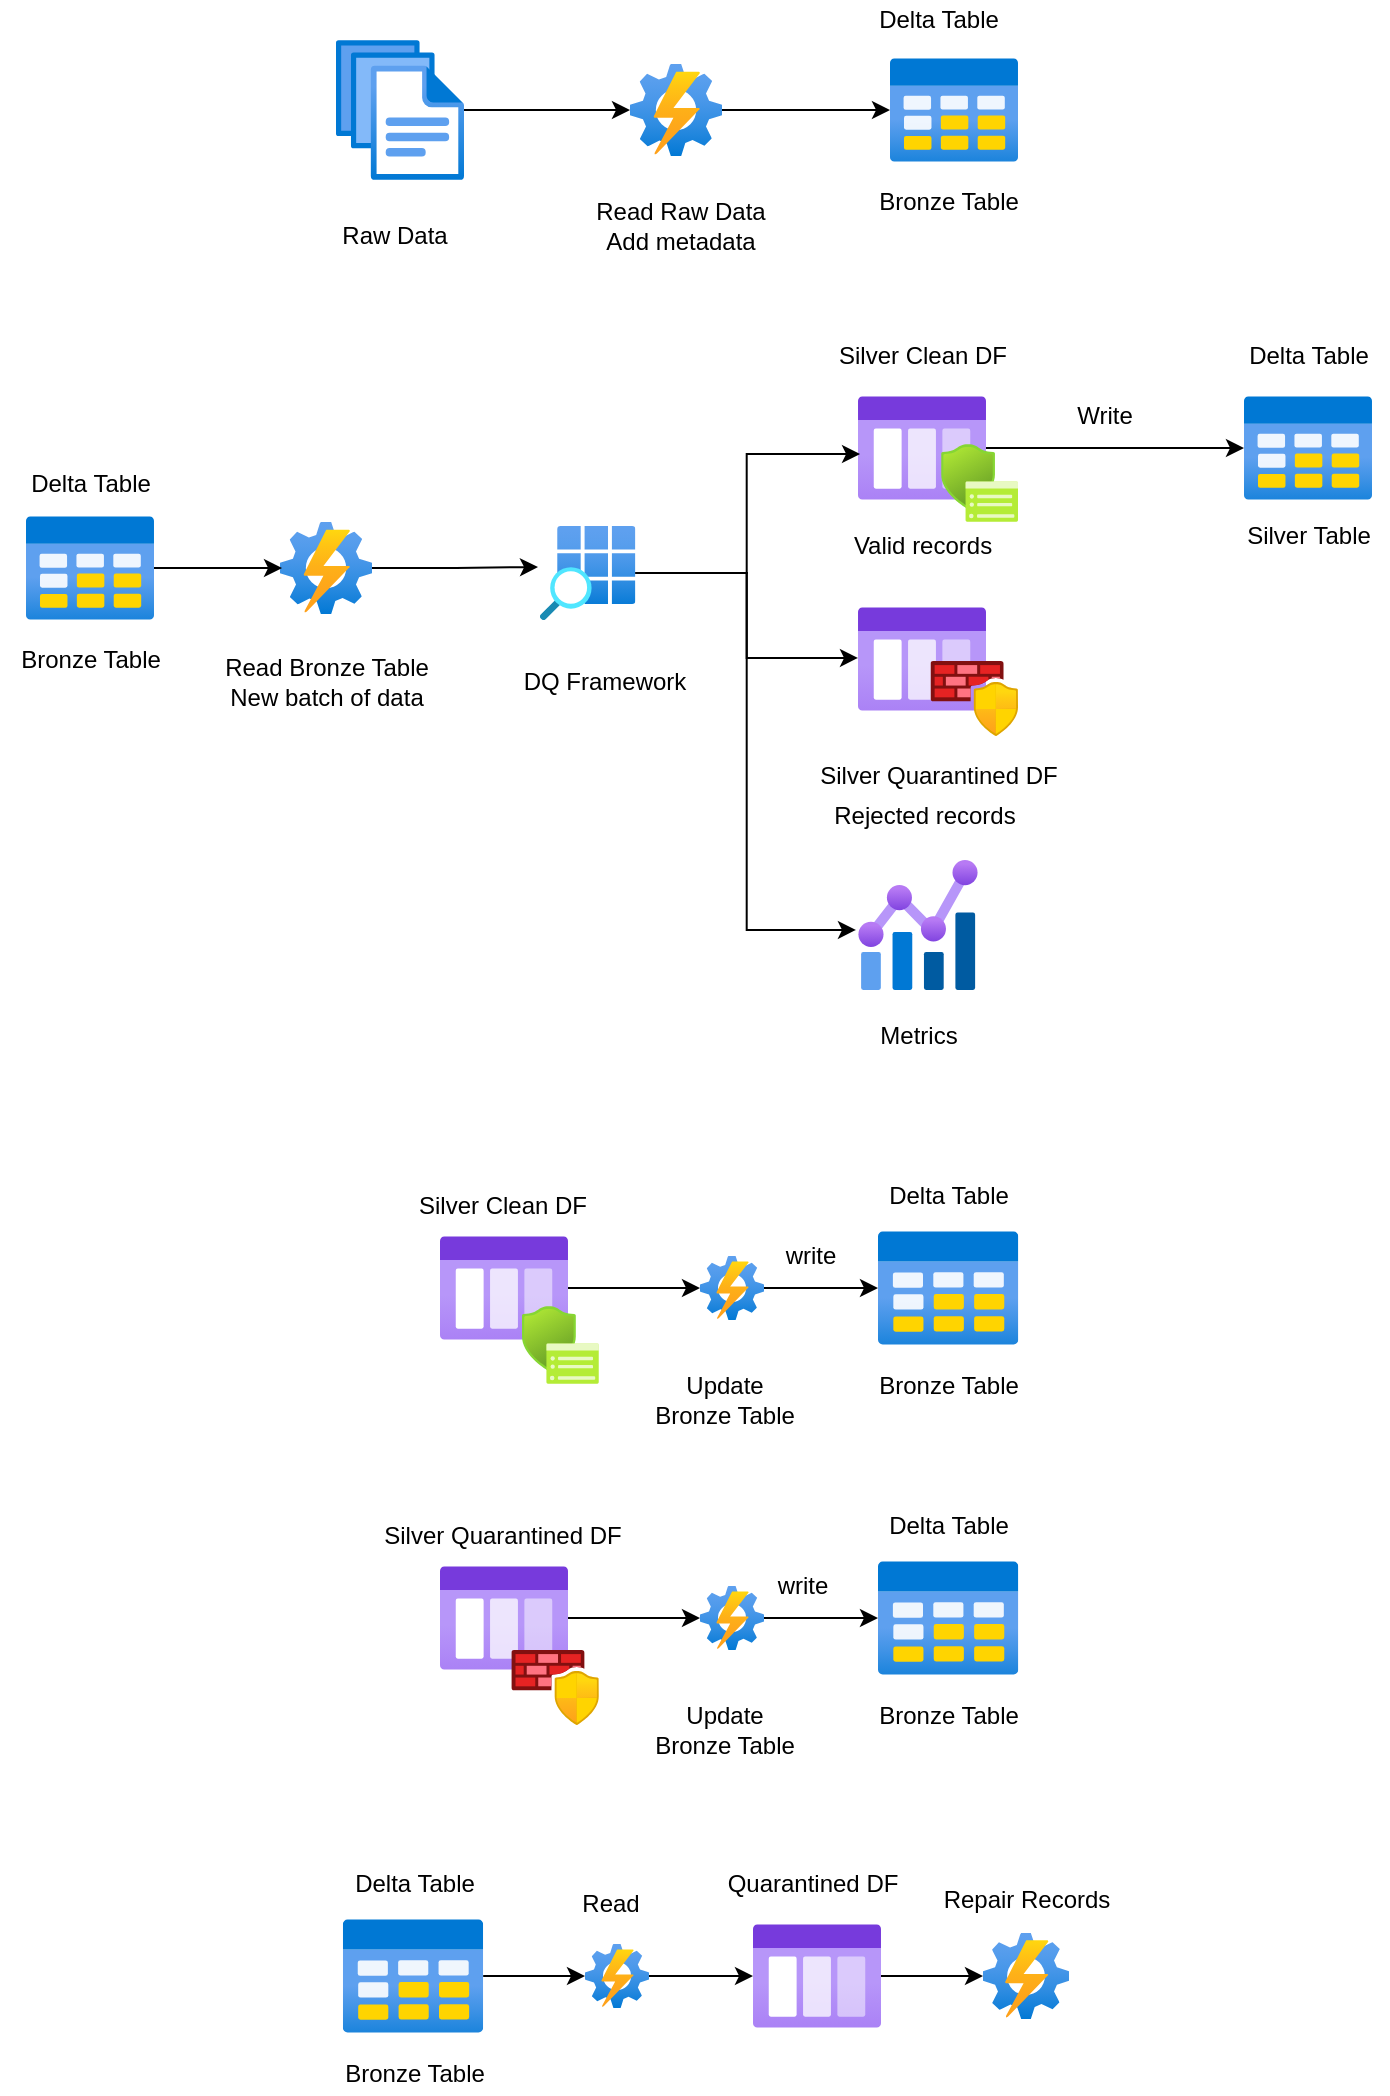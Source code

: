 <mxfile version="13.10.0" type="github">
  <diagram name="Page-1" id="c7558073-3199-34d8-9f00-42111426c3f3">
    <mxGraphModel dx="3566" dy="864" grid="1" gridSize="10" guides="1" tooltips="1" connect="1" arrows="1" fold="1" page="1" pageScale="1" pageWidth="826" pageHeight="1169" background="#ffffff" math="0" shadow="0">
      <root>
        <mxCell id="0" />
        <mxCell id="1" parent="0" />
        <mxCell id="dKGaRJhlv34UxvKMKv84-105" style="edgeStyle=orthogonalEdgeStyle;rounded=0;orthogonalLoop=1;jettySize=auto;html=1;" edge="1" parent="1" source="dKGaRJhlv34UxvKMKv84-98" target="dKGaRJhlv34UxvKMKv84-99">
          <mxGeometry relative="1" as="geometry" />
        </mxCell>
        <mxCell id="dKGaRJhlv34UxvKMKv84-98" value="" style="aspect=fixed;html=1;points=[];align=center;image;fontSize=12;image=img/lib/azure2/general/Files.svg;" vertex="1" parent="1">
          <mxGeometry x="196" y="142" width="64" height="70" as="geometry" />
        </mxCell>
        <mxCell id="dKGaRJhlv34UxvKMKv84-118" style="edgeStyle=orthogonalEdgeStyle;rounded=0;orthogonalLoop=1;jettySize=auto;html=1;" edge="1" parent="1" source="dKGaRJhlv34UxvKMKv84-99" target="dKGaRJhlv34UxvKMKv84-117">
          <mxGeometry relative="1" as="geometry" />
        </mxCell>
        <mxCell id="dKGaRJhlv34UxvKMKv84-99" value="" style="aspect=fixed;html=1;points=[];align=center;image;fontSize=12;image=img/lib/azure2/management_governance/Automation_Accounts.svg;" vertex="1" parent="1">
          <mxGeometry x="343" y="154" width="46" height="46" as="geometry" />
        </mxCell>
        <mxCell id="dKGaRJhlv34UxvKMKv84-102" value="Raw Data" style="text;html=1;align=center;verticalAlign=middle;resizable=0;points=[];autosize=1;" vertex="1" parent="1">
          <mxGeometry x="190" y="230" width="70" height="20" as="geometry" />
        </mxCell>
        <mxCell id="dKGaRJhlv34UxvKMKv84-103" value="&lt;div&gt;Read Raw Data&lt;/div&gt;&lt;div&gt;Add metadata&lt;br&gt;&lt;/div&gt;" style="text;html=1;align=center;verticalAlign=middle;resizable=0;points=[];autosize=1;" vertex="1" parent="1">
          <mxGeometry x="318" y="220" width="100" height="30" as="geometry" />
        </mxCell>
        <mxCell id="dKGaRJhlv34UxvKMKv84-104" value="Bronze Table" style="text;html=1;align=center;verticalAlign=middle;resizable=0;points=[];autosize=1;" vertex="1" parent="1">
          <mxGeometry x="457" y="213" width="90" height="20" as="geometry" />
        </mxCell>
        <mxCell id="dKGaRJhlv34UxvKMKv84-131" style="edgeStyle=orthogonalEdgeStyle;rounded=0;orthogonalLoop=1;jettySize=auto;html=1;" edge="1" parent="1" source="dKGaRJhlv34UxvKMKv84-107" target="dKGaRJhlv34UxvKMKv84-130">
          <mxGeometry relative="1" as="geometry" />
        </mxCell>
        <mxCell id="dKGaRJhlv34UxvKMKv84-107" value="" style="aspect=fixed;html=1;points=[];align=center;image;fontSize=12;image=img/lib/azure2/general/Storage_Queue.svg;" vertex="1" parent="1">
          <mxGeometry x="457" y="320" width="64" height="52" as="geometry" />
        </mxCell>
        <mxCell id="dKGaRJhlv34UxvKMKv84-109" value="Delta Table" style="text;html=1;align=center;verticalAlign=middle;resizable=0;points=[];autosize=1;" vertex="1" parent="1">
          <mxGeometry x="457" y="122" width="80" height="20" as="geometry" />
        </mxCell>
        <mxCell id="dKGaRJhlv34UxvKMKv84-123" style="edgeStyle=orthogonalEdgeStyle;rounded=0;orthogonalLoop=1;jettySize=auto;html=1;entryX=0.016;entryY=0.558;entryDx=0;entryDy=0;entryPerimeter=0;" edge="1" parent="1" source="dKGaRJhlv34UxvKMKv84-111" target="dKGaRJhlv34UxvKMKv84-107">
          <mxGeometry relative="1" as="geometry" />
        </mxCell>
        <mxCell id="dKGaRJhlv34UxvKMKv84-124" style="edgeStyle=orthogonalEdgeStyle;rounded=0;orthogonalLoop=1;jettySize=auto;html=1;entryX=0;entryY=0.49;entryDx=0;entryDy=0;entryPerimeter=0;" edge="1" parent="1" source="dKGaRJhlv34UxvKMKv84-111" target="dKGaRJhlv34UxvKMKv84-122">
          <mxGeometry relative="1" as="geometry" />
        </mxCell>
        <mxCell id="dKGaRJhlv34UxvKMKv84-160" style="edgeStyle=orthogonalEdgeStyle;rounded=0;orthogonalLoop=1;jettySize=auto;html=1;entryX=-0.017;entryY=0.538;entryDx=0;entryDy=0;entryPerimeter=0;" edge="1" parent="1" source="dKGaRJhlv34UxvKMKv84-111" target="dKGaRJhlv34UxvKMKv84-159">
          <mxGeometry relative="1" as="geometry" />
        </mxCell>
        <mxCell id="dKGaRJhlv34UxvKMKv84-111" value="" style="aspect=fixed;html=1;points=[];align=center;image;fontSize=12;image=img/lib/azure2/general/Search_Grid.svg;" vertex="1" parent="1">
          <mxGeometry x="298" y="385" width="47.7" height="47" as="geometry" />
        </mxCell>
        <mxCell id="dKGaRJhlv34UxvKMKv84-115" style="edgeStyle=orthogonalEdgeStyle;rounded=0;orthogonalLoop=1;jettySize=auto;html=1;entryX=-0.021;entryY=0.436;entryDx=0;entryDy=0;entryPerimeter=0;" edge="1" parent="1" source="dKGaRJhlv34UxvKMKv84-112" target="dKGaRJhlv34UxvKMKv84-111">
          <mxGeometry relative="1" as="geometry" />
        </mxCell>
        <mxCell id="dKGaRJhlv34UxvKMKv84-112" value="" style="aspect=fixed;html=1;points=[];align=center;image;fontSize=12;image=img/lib/azure2/management_governance/Automation_Accounts.svg;" vertex="1" parent="1">
          <mxGeometry x="168" y="383" width="46" height="46" as="geometry" />
        </mxCell>
        <mxCell id="dKGaRJhlv34UxvKMKv84-114" value="&lt;div&gt;Read Bronze Table&lt;/div&gt;&lt;div&gt;New batch of data&lt;br&gt;&lt;/div&gt;" style="text;html=1;align=center;verticalAlign=middle;resizable=0;points=[];autosize=1;" vertex="1" parent="1">
          <mxGeometry x="131" y="447.5" width="120" height="30" as="geometry" />
        </mxCell>
        <mxCell id="dKGaRJhlv34UxvKMKv84-116" value="&lt;div&gt;DQ Framework&lt;/div&gt;" style="text;html=1;align=center;verticalAlign=middle;resizable=0;points=[];autosize=1;" vertex="1" parent="1">
          <mxGeometry x="280" y="452.5" width="100" height="20" as="geometry" />
        </mxCell>
        <mxCell id="dKGaRJhlv34UxvKMKv84-117" value="" style="aspect=fixed;html=1;points=[];align=center;image;fontSize=12;image=img/lib/azure2/general/Table.svg;" vertex="1" parent="1">
          <mxGeometry x="473" y="151" width="64" height="52" as="geometry" />
        </mxCell>
        <mxCell id="dKGaRJhlv34UxvKMKv84-120" style="edgeStyle=orthogonalEdgeStyle;rounded=0;orthogonalLoop=1;jettySize=auto;html=1;entryX=0.022;entryY=0.5;entryDx=0;entryDy=0;entryPerimeter=0;" edge="1" parent="1" source="dKGaRJhlv34UxvKMKv84-119" target="dKGaRJhlv34UxvKMKv84-112">
          <mxGeometry relative="1" as="geometry" />
        </mxCell>
        <mxCell id="dKGaRJhlv34UxvKMKv84-119" value="" style="aspect=fixed;html=1;points=[];align=center;image;fontSize=12;image=img/lib/azure2/general/Table.svg;" vertex="1" parent="1">
          <mxGeometry x="41" y="380" width="64" height="52" as="geometry" />
        </mxCell>
        <mxCell id="dKGaRJhlv34UxvKMKv84-121" value="Bronze Table" style="text;html=1;align=center;verticalAlign=middle;resizable=0;points=[];autosize=1;" vertex="1" parent="1">
          <mxGeometry x="28" y="441.5" width="90" height="20" as="geometry" />
        </mxCell>
        <mxCell id="dKGaRJhlv34UxvKMKv84-122" value="" style="aspect=fixed;html=1;points=[];align=center;image;fontSize=12;image=img/lib/azure2/general/Storage_Queue.svg;" vertex="1" parent="1">
          <mxGeometry x="457" y="425.5" width="64" height="52" as="geometry" />
        </mxCell>
        <mxCell id="dKGaRJhlv34UxvKMKv84-125" value="" style="aspect=fixed;html=1;points=[];align=center;image;fontSize=12;image=img/lib/azure2/networking/Azure_Firewall_Manager.svg;" vertex="1" parent="1">
          <mxGeometry x="493.25" y="452.5" width="43.75" height="37.5" as="geometry" />
        </mxCell>
        <mxCell id="dKGaRJhlv34UxvKMKv84-126" value="" style="aspect=fixed;html=1;points=[];align=center;image;fontSize=12;image=img/lib/azure2/intune/Device_Security_Google.svg;" vertex="1" parent="1">
          <mxGeometry x="498.57" y="344" width="38.43" height="39" as="geometry" />
        </mxCell>
        <mxCell id="dKGaRJhlv34UxvKMKv84-127" value="Valid records" style="text;html=1;align=center;verticalAlign=middle;resizable=0;points=[];autosize=1;" vertex="1" parent="1">
          <mxGeometry x="449" y="385" width="80" height="20" as="geometry" />
        </mxCell>
        <mxCell id="dKGaRJhlv34UxvKMKv84-128" value="Silver Quarantined DF" style="text;html=1;align=center;verticalAlign=middle;resizable=0;points=[];autosize=1;" vertex="1" parent="1">
          <mxGeometry x="432" y="500" width="130" height="20" as="geometry" />
        </mxCell>
        <mxCell id="dKGaRJhlv34UxvKMKv84-129" value="Silver Clean DF" style="text;html=1;align=center;verticalAlign=middle;resizable=0;points=[];autosize=1;" vertex="1" parent="1">
          <mxGeometry x="439" y="290" width="100" height="20" as="geometry" />
        </mxCell>
        <mxCell id="dKGaRJhlv34UxvKMKv84-130" value="" style="aspect=fixed;html=1;points=[];align=center;image;fontSize=12;image=img/lib/azure2/general/Table.svg;" vertex="1" parent="1">
          <mxGeometry x="650" y="320" width="64" height="52" as="geometry" />
        </mxCell>
        <mxCell id="dKGaRJhlv34UxvKMKv84-132" value="Write " style="text;html=1;align=center;verticalAlign=middle;resizable=0;points=[];autosize=1;" vertex="1" parent="1">
          <mxGeometry x="560" y="320" width="40" height="20" as="geometry" />
        </mxCell>
        <mxCell id="dKGaRJhlv34UxvKMKv84-133" value="Silver Table" style="text;html=1;align=center;verticalAlign=middle;resizable=0;points=[];autosize=1;" vertex="1" parent="1">
          <mxGeometry x="642" y="380" width="80" height="20" as="geometry" />
        </mxCell>
        <mxCell id="dKGaRJhlv34UxvKMKv84-134" value="Delta Table" style="text;html=1;align=center;verticalAlign=middle;resizable=0;points=[];autosize=1;" vertex="1" parent="1">
          <mxGeometry x="642" y="290" width="80" height="20" as="geometry" />
        </mxCell>
        <mxCell id="dKGaRJhlv34UxvKMKv84-135" value="Rejected records" style="text;html=1;align=center;verticalAlign=middle;resizable=0;points=[];autosize=1;" vertex="1" parent="1">
          <mxGeometry x="435" y="520" width="110" height="20" as="geometry" />
        </mxCell>
        <mxCell id="dKGaRJhlv34UxvKMKv84-140" style="edgeStyle=orthogonalEdgeStyle;rounded=0;orthogonalLoop=1;jettySize=auto;html=1;" edge="1" parent="1" source="dKGaRJhlv34UxvKMKv84-136" target="dKGaRJhlv34UxvKMKv84-138">
          <mxGeometry relative="1" as="geometry" />
        </mxCell>
        <mxCell id="dKGaRJhlv34UxvKMKv84-136" value="" style="aspect=fixed;html=1;points=[];align=center;image;fontSize=12;image=img/lib/azure2/general/Storage_Queue.svg;" vertex="1" parent="1">
          <mxGeometry x="248" y="740" width="64" height="52" as="geometry" />
        </mxCell>
        <mxCell id="dKGaRJhlv34UxvKMKv84-137" value="Silver Clean DF" style="text;html=1;align=center;verticalAlign=middle;resizable=0;points=[];autosize=1;" vertex="1" parent="1">
          <mxGeometry x="229" y="715" width="100" height="20" as="geometry" />
        </mxCell>
        <mxCell id="dKGaRJhlv34UxvKMKv84-141" style="edgeStyle=orthogonalEdgeStyle;rounded=0;orthogonalLoop=1;jettySize=auto;html=1;" edge="1" parent="1" source="dKGaRJhlv34UxvKMKv84-138" target="dKGaRJhlv34UxvKMKv84-139">
          <mxGeometry relative="1" as="geometry" />
        </mxCell>
        <mxCell id="dKGaRJhlv34UxvKMKv84-138" value="" style="aspect=fixed;html=1;points=[];align=center;image;fontSize=12;image=img/lib/azure2/management_governance/Automation_Accounts.svg;" vertex="1" parent="1">
          <mxGeometry x="378" y="750" width="32" height="32" as="geometry" />
        </mxCell>
        <mxCell id="dKGaRJhlv34UxvKMKv84-139" value="" style="aspect=fixed;html=1;points=[];align=center;image;fontSize=12;image=img/lib/azure2/general/Table.svg;" vertex="1" parent="1">
          <mxGeometry x="467" y="737.5" width="70.15" height="57" as="geometry" />
        </mxCell>
        <mxCell id="dKGaRJhlv34UxvKMKv84-142" value="Bronze Table" style="text;html=1;align=center;verticalAlign=middle;resizable=0;points=[];autosize=1;" vertex="1" parent="1">
          <mxGeometry x="457.07" y="805" width="90" height="20" as="geometry" />
        </mxCell>
        <mxCell id="dKGaRJhlv34UxvKMKv84-144" value="Delta Table" style="text;html=1;align=center;verticalAlign=middle;resizable=0;points=[];autosize=1;" vertex="1" parent="1">
          <mxGeometry x="462.07" y="710" width="80" height="20" as="geometry" />
        </mxCell>
        <mxCell id="dKGaRJhlv34UxvKMKv84-145" value="Delta Table" style="text;html=1;align=center;verticalAlign=middle;resizable=0;points=[];autosize=1;" vertex="1" parent="1">
          <mxGeometry x="33" y="353.5" width="80" height="20" as="geometry" />
        </mxCell>
        <mxCell id="dKGaRJhlv34UxvKMKv84-146" value="&lt;div&gt;Update &lt;br&gt;&lt;/div&gt;&lt;div&gt;Bronze Table&lt;br&gt;&lt;/div&gt;" style="text;html=1;align=center;verticalAlign=middle;resizable=0;points=[];autosize=1;" vertex="1" parent="1">
          <mxGeometry x="345" y="807" width="90" height="30" as="geometry" />
        </mxCell>
        <mxCell id="dKGaRJhlv34UxvKMKv84-147" value="" style="aspect=fixed;html=1;points=[];align=center;image;fontSize=12;image=img/lib/azure2/intune/Device_Security_Google.svg;" vertex="1" parent="1">
          <mxGeometry x="289" y="775" width="38.43" height="39" as="geometry" />
        </mxCell>
        <mxCell id="dKGaRJhlv34UxvKMKv84-148" style="edgeStyle=orthogonalEdgeStyle;rounded=0;orthogonalLoop=1;jettySize=auto;html=1;" edge="1" source="dKGaRJhlv34UxvKMKv84-149" target="dKGaRJhlv34UxvKMKv84-152" parent="1">
          <mxGeometry relative="1" as="geometry" />
        </mxCell>
        <mxCell id="dKGaRJhlv34UxvKMKv84-149" value="" style="aspect=fixed;html=1;points=[];align=center;image;fontSize=12;image=img/lib/azure2/general/Storage_Queue.svg;" vertex="1" parent="1">
          <mxGeometry x="248" y="905" width="64" height="52" as="geometry" />
        </mxCell>
        <mxCell id="dKGaRJhlv34UxvKMKv84-150" value="Silver Quarantined DF" style="text;html=1;align=center;verticalAlign=middle;resizable=0;points=[];autosize=1;" vertex="1" parent="1">
          <mxGeometry x="214" y="880" width="130" height="20" as="geometry" />
        </mxCell>
        <mxCell id="dKGaRJhlv34UxvKMKv84-151" style="edgeStyle=orthogonalEdgeStyle;rounded=0;orthogonalLoop=1;jettySize=auto;html=1;" edge="1" source="dKGaRJhlv34UxvKMKv84-152" target="dKGaRJhlv34UxvKMKv84-153" parent="1">
          <mxGeometry relative="1" as="geometry" />
        </mxCell>
        <mxCell id="dKGaRJhlv34UxvKMKv84-152" value="" style="aspect=fixed;html=1;points=[];align=center;image;fontSize=12;image=img/lib/azure2/management_governance/Automation_Accounts.svg;" vertex="1" parent="1">
          <mxGeometry x="378" y="915" width="32" height="32" as="geometry" />
        </mxCell>
        <mxCell id="dKGaRJhlv34UxvKMKv84-153" value="" style="aspect=fixed;html=1;points=[];align=center;image;fontSize=12;image=img/lib/azure2/general/Table.svg;" vertex="1" parent="1">
          <mxGeometry x="467" y="902.5" width="70.15" height="57" as="geometry" />
        </mxCell>
        <mxCell id="dKGaRJhlv34UxvKMKv84-154" value="Bronze Table" style="text;html=1;align=center;verticalAlign=middle;resizable=0;points=[];autosize=1;" vertex="1" parent="1">
          <mxGeometry x="457.07" y="970" width="90" height="20" as="geometry" />
        </mxCell>
        <mxCell id="dKGaRJhlv34UxvKMKv84-155" value="Delta Table" style="text;html=1;align=center;verticalAlign=middle;resizable=0;points=[];autosize=1;" vertex="1" parent="1">
          <mxGeometry x="462.07" y="875" width="80" height="20" as="geometry" />
        </mxCell>
        <mxCell id="dKGaRJhlv34UxvKMKv84-156" value="&lt;div&gt;Update &lt;br&gt;&lt;/div&gt;&lt;div&gt;Bronze Table&lt;br&gt;&lt;/div&gt;" style="text;html=1;align=center;verticalAlign=middle;resizable=0;points=[];autosize=1;" vertex="1" parent="1">
          <mxGeometry x="345" y="972" width="90" height="30" as="geometry" />
        </mxCell>
        <mxCell id="dKGaRJhlv34UxvKMKv84-158" value="" style="aspect=fixed;html=1;points=[];align=center;image;fontSize=12;image=img/lib/azure2/networking/Azure_Firewall_Manager.svg;" vertex="1" parent="1">
          <mxGeometry x="283.68" y="947" width="43.75" height="37.5" as="geometry" />
        </mxCell>
        <mxCell id="dKGaRJhlv34UxvKMKv84-159" value="" style="aspect=fixed;html=1;points=[];align=center;image;fontSize=12;image=img/lib/azure2/management_governance/Metrics.svg;" vertex="1" parent="1">
          <mxGeometry x="457" y="552" width="60" height="65" as="geometry" />
        </mxCell>
        <mxCell id="dKGaRJhlv34UxvKMKv84-161" value="Metrics" style="text;html=1;align=center;verticalAlign=middle;resizable=0;points=[];autosize=1;" vertex="1" parent="1">
          <mxGeometry x="462" y="630" width="50" height="20" as="geometry" />
        </mxCell>
        <mxCell id="dKGaRJhlv34UxvKMKv84-162" value="write" style="text;html=1;align=center;verticalAlign=middle;resizable=0;points=[];autosize=1;" vertex="1" parent="1">
          <mxGeometry x="413" y="740" width="40" height="20" as="geometry" />
        </mxCell>
        <mxCell id="dKGaRJhlv34UxvKMKv84-163" value="write" style="text;html=1;align=center;verticalAlign=middle;resizable=0;points=[];autosize=1;" vertex="1" parent="1">
          <mxGeometry x="409" y="905" width="40" height="20" as="geometry" />
        </mxCell>
        <mxCell id="dKGaRJhlv34UxvKMKv84-172" style="edgeStyle=orthogonalEdgeStyle;rounded=0;orthogonalLoop=1;jettySize=auto;html=1;" edge="1" parent="1" source="dKGaRJhlv34UxvKMKv84-165" target="dKGaRJhlv34UxvKMKv84-169">
          <mxGeometry relative="1" as="geometry" />
        </mxCell>
        <mxCell id="dKGaRJhlv34UxvKMKv84-165" value="" style="aspect=fixed;html=1;points=[];align=center;image;fontSize=12;image=img/lib/azure2/management_governance/Automation_Accounts.svg;" vertex="1" parent="1">
          <mxGeometry x="320.5" y="1094" width="32" height="32" as="geometry" />
        </mxCell>
        <mxCell id="dKGaRJhlv34UxvKMKv84-170" style="edgeStyle=orthogonalEdgeStyle;rounded=0;orthogonalLoop=1;jettySize=auto;html=1;" edge="1" parent="1" source="dKGaRJhlv34UxvKMKv84-166" target="dKGaRJhlv34UxvKMKv84-165">
          <mxGeometry relative="1" as="geometry" />
        </mxCell>
        <mxCell id="dKGaRJhlv34UxvKMKv84-166" value="" style="aspect=fixed;html=1;points=[];align=center;image;fontSize=12;image=img/lib/azure2/general/Table.svg;" vertex="1" parent="1">
          <mxGeometry x="199.43" y="1081.5" width="70.15" height="57" as="geometry" />
        </mxCell>
        <mxCell id="dKGaRJhlv34UxvKMKv84-167" value="Bronze Table" style="text;html=1;align=center;verticalAlign=middle;resizable=0;points=[];autosize=1;" vertex="1" parent="1">
          <mxGeometry x="189.5" y="1149" width="90" height="20" as="geometry" />
        </mxCell>
        <mxCell id="dKGaRJhlv34UxvKMKv84-168" value="Delta Table" style="text;html=1;align=center;verticalAlign=middle;resizable=0;points=[];autosize=1;" vertex="1" parent="1">
          <mxGeometry x="194.5" y="1054" width="80" height="20" as="geometry" />
        </mxCell>
        <mxCell id="dKGaRJhlv34UxvKMKv84-177" style="edgeStyle=orthogonalEdgeStyle;rounded=0;orthogonalLoop=1;jettySize=auto;html=1;" edge="1" parent="1" source="dKGaRJhlv34UxvKMKv84-169" target="dKGaRJhlv34UxvKMKv84-175">
          <mxGeometry relative="1" as="geometry" />
        </mxCell>
        <mxCell id="dKGaRJhlv34UxvKMKv84-169" value="" style="aspect=fixed;html=1;points=[];align=center;image;fontSize=12;image=img/lib/azure2/general/Storage_Queue.svg;" vertex="1" parent="1">
          <mxGeometry x="404.5" y="1084" width="64" height="52" as="geometry" />
        </mxCell>
        <mxCell id="dKGaRJhlv34UxvKMKv84-173" value="&lt;div&gt;Read &lt;br&gt;&lt;/div&gt;" style="text;html=1;align=center;verticalAlign=middle;resizable=0;points=[];autosize=1;" vertex="1" parent="1">
          <mxGeometry x="312.5" y="1064" width="40" height="20" as="geometry" />
        </mxCell>
        <mxCell id="dKGaRJhlv34UxvKMKv84-174" value="Quarantined DF" style="text;html=1;align=center;verticalAlign=middle;resizable=0;points=[];autosize=1;" vertex="1" parent="1">
          <mxGeometry x="383.5" y="1054" width="100" height="20" as="geometry" />
        </mxCell>
        <mxCell id="dKGaRJhlv34UxvKMKv84-175" value="" style="aspect=fixed;html=1;points=[];align=center;image;fontSize=12;image=img/lib/azure2/management_governance/Automation_Accounts.svg;" vertex="1" parent="1">
          <mxGeometry x="519.5" y="1088.5" width="43" height="43" as="geometry" />
        </mxCell>
        <mxCell id="dKGaRJhlv34UxvKMKv84-176" value="Repair Records" style="text;html=1;align=center;verticalAlign=middle;resizable=0;points=[];autosize=1;" vertex="1" parent="1">
          <mxGeometry x="490.5" y="1061.5" width="100" height="20" as="geometry" />
        </mxCell>
      </root>
    </mxGraphModel>
  </diagram>
</mxfile>
